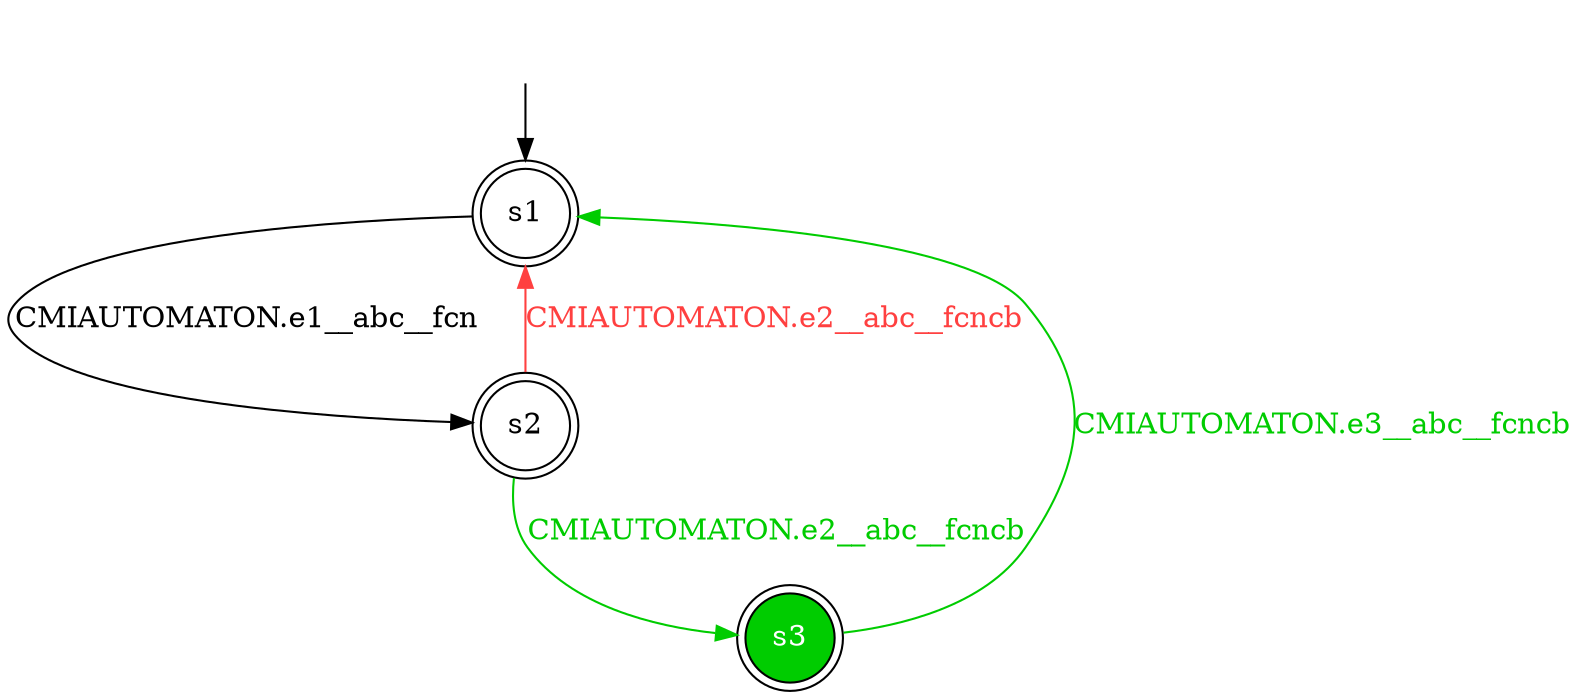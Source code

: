 digraph diffautomaton {
	1 [label=<s1> shape="doublecircle"];
	2 [label=<s2> shape="doublecircle"];
	3 [label=<s3> shape="doublecircle" fillcolor="#00cc00" fontcolor="#ffffff" style="filled"];
	__init1 [label=<> shape="none"];
	__init1 -> 1;
	1 -> 2 [label=<<font color="#000000">CMIAUTOMATON.e1__abc__fcn</font>> id="1-0-2"];
	2 -> 1 [label=<<font color="#ff4040">CMIAUTOMATON.e2__abc__fcncb</font>> color="#ff4040" id="2-0-1"];
	2 -> 3 [label=<<font color="#00cc00">CMIAUTOMATON.e2__abc__fcncb</font>> color="#00cc00" id="2-1-3"];
	3 -> 1 [label=<<font color="#00cc00">CMIAUTOMATON.e3__abc__fcncb</font>> color="#00cc00" id="3-0-1"];
}
